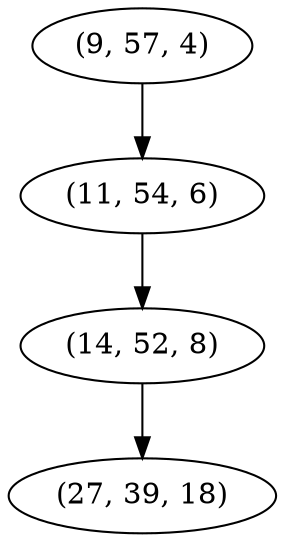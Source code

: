 digraph tree {
    "(9, 57, 4)";
    "(11, 54, 6)";
    "(14, 52, 8)";
    "(27, 39, 18)";
    "(9, 57, 4)" -> "(11, 54, 6)";
    "(11, 54, 6)" -> "(14, 52, 8)";
    "(14, 52, 8)" -> "(27, 39, 18)";
}
